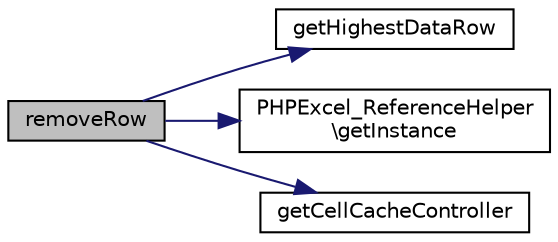 digraph "removeRow"
{
  edge [fontname="Helvetica",fontsize="10",labelfontname="Helvetica",labelfontsize="10"];
  node [fontname="Helvetica",fontsize="10",shape=record];
  rankdir="LR";
  Node549 [label="removeRow",height=0.2,width=0.4,color="black", fillcolor="grey75", style="filled", fontcolor="black"];
  Node549 -> Node550 [color="midnightblue",fontsize="10",style="solid",fontname="Helvetica"];
  Node550 [label="getHighestDataRow",height=0.2,width=0.4,color="black", fillcolor="white", style="filled",URL="$class_p_h_p_excel___worksheet.html#a9bd0ce49a7437c507fc6b9ac168224ee"];
  Node549 -> Node551 [color="midnightblue",fontsize="10",style="solid",fontname="Helvetica"];
  Node551 [label="PHPExcel_ReferenceHelper\l\\getInstance",height=0.2,width=0.4,color="black", fillcolor="white", style="filled",URL="$class_p_h_p_excel___reference_helper.html#ac93fbec81f07e5d15f80db907e63dc10"];
  Node549 -> Node552 [color="midnightblue",fontsize="10",style="solid",fontname="Helvetica"];
  Node552 [label="getCellCacheController",height=0.2,width=0.4,color="black", fillcolor="white", style="filled",URL="$class_p_h_p_excel___worksheet.html#a38cf24dec647493828badc75f23559b2"];
}
